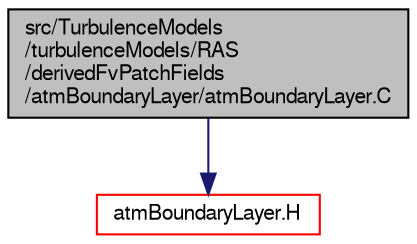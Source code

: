 digraph "src/TurbulenceModels/turbulenceModels/RAS/derivedFvPatchFields/atmBoundaryLayer/atmBoundaryLayer.C"
{
  bgcolor="transparent";
  edge [fontname="FreeSans",fontsize="10",labelfontname="FreeSans",labelfontsize="10"];
  node [fontname="FreeSans",fontsize="10",shape=record];
  Node1 [label="src/TurbulenceModels\l/turbulenceModels/RAS\l/derivedFvPatchFields\l/atmBoundaryLayer/atmBoundaryLayer.C",height=0.2,width=0.4,color="black", fillcolor="grey75", style="filled" fontcolor="black"];
  Node1 -> Node2 [color="midnightblue",fontsize="10",style="solid",fontname="FreeSans"];
  Node2 [label="atmBoundaryLayer.H",height=0.2,width=0.4,color="red",URL="$a10188.html"];
}
